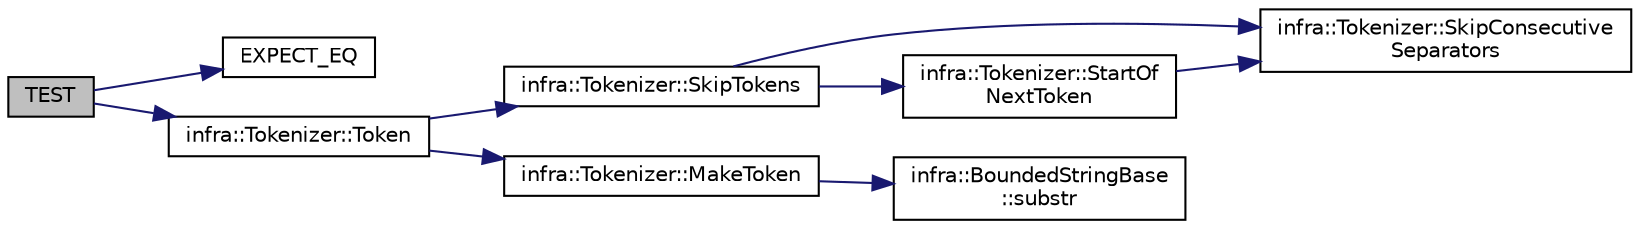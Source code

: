 digraph "TEST"
{
 // INTERACTIVE_SVG=YES
  edge [fontname="Helvetica",fontsize="10",labelfontname="Helvetica",labelfontsize="10"];
  node [fontname="Helvetica",fontsize="10",shape=record];
  rankdir="LR";
  Node35 [label="TEST",height=0.2,width=0.4,color="black", fillcolor="grey75", style="filled", fontcolor="black"];
  Node35 -> Node36 [color="midnightblue",fontsize="10",style="solid",fontname="Helvetica"];
  Node36 [label="EXPECT_EQ",height=0.2,width=0.4,color="black", fillcolor="white", style="filled",URL="$d6/def/_test_json_8cpp.html#a82745227e2f0a8edbb4ae630d88a8e86"];
  Node35 -> Node37 [color="midnightblue",fontsize="10",style="solid",fontname="Helvetica"];
  Node37 [label="infra::Tokenizer::Token",height=0.2,width=0.4,color="black", fillcolor="white", style="filled",URL="$d6/dbd/classinfra_1_1_tokenizer.html#a9fea0107788ee101b1718a3cf526af72"];
  Node37 -> Node38 [color="midnightblue",fontsize="10",style="solid",fontname="Helvetica"];
  Node38 [label="infra::Tokenizer::SkipTokens",height=0.2,width=0.4,color="black", fillcolor="white", style="filled",URL="$d6/dbd/classinfra_1_1_tokenizer.html#a78ddaa04f929e29c37995f88b201dca0"];
  Node38 -> Node39 [color="midnightblue",fontsize="10",style="solid",fontname="Helvetica"];
  Node39 [label="infra::Tokenizer::SkipConsecutive\lSeparators",height=0.2,width=0.4,color="black", fillcolor="white", style="filled",URL="$d6/dbd/classinfra_1_1_tokenizer.html#a661288c16f8b46d0ab3d27530f6b9c13"];
  Node38 -> Node40 [color="midnightblue",fontsize="10",style="solid",fontname="Helvetica"];
  Node40 [label="infra::Tokenizer::StartOf\lNextToken",height=0.2,width=0.4,color="black", fillcolor="white", style="filled",URL="$d6/dbd/classinfra_1_1_tokenizer.html#ac2a716e3917d2a5de009885dd9f6a1ce"];
  Node40 -> Node39 [color="midnightblue",fontsize="10",style="solid",fontname="Helvetica"];
  Node37 -> Node41 [color="midnightblue",fontsize="10",style="solid",fontname="Helvetica"];
  Node41 [label="infra::Tokenizer::MakeToken",height=0.2,width=0.4,color="black", fillcolor="white", style="filled",URL="$d6/dbd/classinfra_1_1_tokenizer.html#a7d67c9a4cc86e9d94b8694ae59407e02"];
  Node41 -> Node42 [color="midnightblue",fontsize="10",style="solid",fontname="Helvetica"];
  Node42 [label="infra::BoundedStringBase\l::substr",height=0.2,width=0.4,color="black", fillcolor="white", style="filled",URL="$d1/d2a/classinfra_1_1_bounded_string_base.html#a46ec1a3a673136ace03af8c6ec94aa89"];
}

